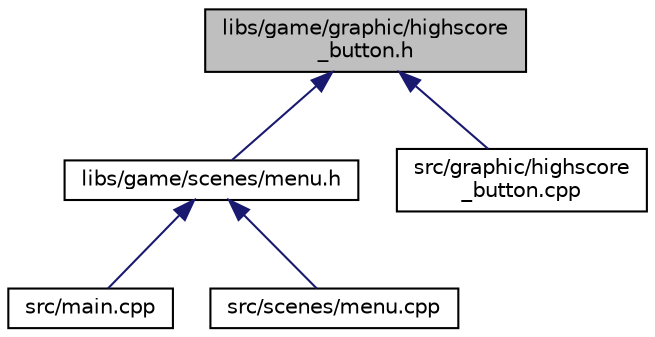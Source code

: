 digraph "libs/game/graphic/highscore_button.h"
{
 // LATEX_PDF_SIZE
  edge [fontname="Helvetica",fontsize="10",labelfontname="Helvetica",labelfontsize="10"];
  node [fontname="Helvetica",fontsize="10",shape=record];
  Node1 [label="libs/game/graphic/highscore\l_button.h",height=0.2,width=0.4,color="black", fillcolor="grey75", style="filled", fontcolor="black",tooltip="Représente le bouton de highscore."];
  Node1 -> Node2 [dir="back",color="midnightblue",fontsize="10",style="solid",fontname="Helvetica"];
  Node2 [label="libs/game/scenes/menu.h",height=0.2,width=0.4,color="black", fillcolor="white", style="filled",URL="$menu_8h.html",tooltip="Scène du menu."];
  Node2 -> Node3 [dir="back",color="midnightblue",fontsize="10",style="solid",fontname="Helvetica"];
  Node3 [label="src/main.cpp",height=0.2,width=0.4,color="black", fillcolor="white", style="filled",URL="$main_8cpp.html",tooltip=" "];
  Node2 -> Node4 [dir="back",color="midnightblue",fontsize="10",style="solid",fontname="Helvetica"];
  Node4 [label="src/scenes/menu.cpp",height=0.2,width=0.4,color="black", fillcolor="white", style="filled",URL="$menu_8cpp.html",tooltip=" "];
  Node1 -> Node5 [dir="back",color="midnightblue",fontsize="10",style="solid",fontname="Helvetica"];
  Node5 [label="src/graphic/highscore\l_button.cpp",height=0.2,width=0.4,color="black", fillcolor="white", style="filled",URL="$highscore__button_8cpp.html",tooltip="Représente un bouton de high score."];
}
